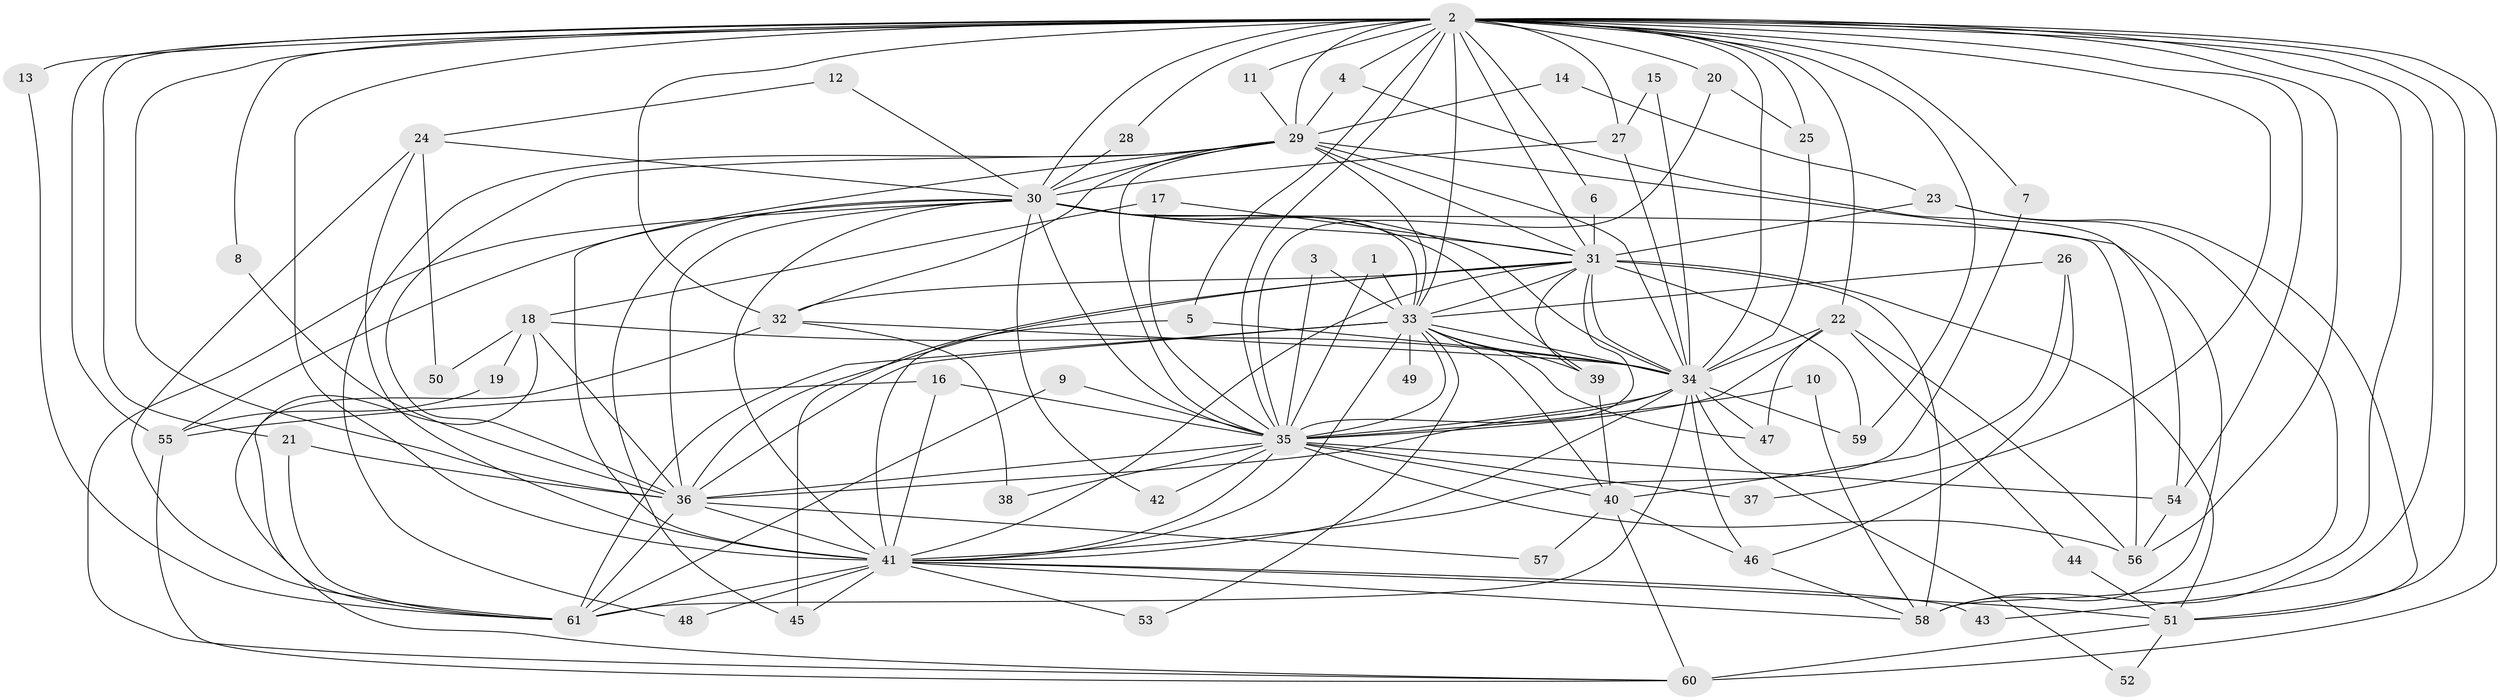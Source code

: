 // original degree distribution, {19: 0.008264462809917356, 29: 0.008264462809917356, 20: 0.008264462809917356, 18: 0.008264462809917356, 28: 0.01652892561983471, 16: 0.008264462809917356, 22: 0.008264462809917356, 23: 0.008264462809917356, 15: 0.008264462809917356, 5: 0.0743801652892562, 7: 0.024793388429752067, 2: 0.5454545454545454, 8: 0.008264462809917356, 3: 0.1652892561983471, 4: 0.09090909090909091, 6: 0.008264462809917356}
// Generated by graph-tools (version 1.1) at 2025/25/03/09/25 03:25:52]
// undirected, 61 vertices, 171 edges
graph export_dot {
graph [start="1"]
  node [color=gray90,style=filled];
  1;
  2;
  3;
  4;
  5;
  6;
  7;
  8;
  9;
  10;
  11;
  12;
  13;
  14;
  15;
  16;
  17;
  18;
  19;
  20;
  21;
  22;
  23;
  24;
  25;
  26;
  27;
  28;
  29;
  30;
  31;
  32;
  33;
  34;
  35;
  36;
  37;
  38;
  39;
  40;
  41;
  42;
  43;
  44;
  45;
  46;
  47;
  48;
  49;
  50;
  51;
  52;
  53;
  54;
  55;
  56;
  57;
  58;
  59;
  60;
  61;
  1 -- 33 [weight=1.0];
  1 -- 35 [weight=1.0];
  2 -- 4 [weight=1.0];
  2 -- 5 [weight=1.0];
  2 -- 6 [weight=1.0];
  2 -- 7 [weight=1.0];
  2 -- 8 [weight=1.0];
  2 -- 11 [weight=1.0];
  2 -- 13 [weight=2.0];
  2 -- 20 [weight=1.0];
  2 -- 21 [weight=1.0];
  2 -- 22 [weight=1.0];
  2 -- 25 [weight=1.0];
  2 -- 27 [weight=1.0];
  2 -- 28 [weight=1.0];
  2 -- 29 [weight=3.0];
  2 -- 30 [weight=2.0];
  2 -- 31 [weight=2.0];
  2 -- 32 [weight=1.0];
  2 -- 33 [weight=2.0];
  2 -- 34 [weight=4.0];
  2 -- 35 [weight=2.0];
  2 -- 36 [weight=2.0];
  2 -- 37 [weight=1.0];
  2 -- 41 [weight=3.0];
  2 -- 43 [weight=1.0];
  2 -- 51 [weight=1.0];
  2 -- 54 [weight=1.0];
  2 -- 55 [weight=1.0];
  2 -- 56 [weight=1.0];
  2 -- 58 [weight=1.0];
  2 -- 59 [weight=2.0];
  2 -- 60 [weight=2.0];
  3 -- 33 [weight=1.0];
  3 -- 35 [weight=1.0];
  4 -- 29 [weight=1.0];
  4 -- 54 [weight=1.0];
  5 -- 34 [weight=1.0];
  5 -- 41 [weight=1.0];
  6 -- 31 [weight=1.0];
  7 -- 41 [weight=1.0];
  8 -- 36 [weight=1.0];
  9 -- 35 [weight=1.0];
  9 -- 61 [weight=1.0];
  10 -- 35 [weight=1.0];
  10 -- 58 [weight=1.0];
  11 -- 29 [weight=1.0];
  12 -- 24 [weight=1.0];
  12 -- 30 [weight=1.0];
  13 -- 61 [weight=1.0];
  14 -- 23 [weight=1.0];
  14 -- 29 [weight=1.0];
  15 -- 27 [weight=1.0];
  15 -- 34 [weight=1.0];
  16 -- 35 [weight=1.0];
  16 -- 41 [weight=1.0];
  16 -- 55 [weight=1.0];
  17 -- 18 [weight=1.0];
  17 -- 31 [weight=1.0];
  17 -- 35 [weight=1.0];
  18 -- 19 [weight=1.0];
  18 -- 34 [weight=1.0];
  18 -- 36 [weight=1.0];
  18 -- 50 [weight=1.0];
  18 -- 61 [weight=1.0];
  19 -- 55 [weight=1.0];
  20 -- 25 [weight=1.0];
  20 -- 35 [weight=1.0];
  21 -- 36 [weight=1.0];
  21 -- 61 [weight=1.0];
  22 -- 34 [weight=1.0];
  22 -- 35 [weight=1.0];
  22 -- 44 [weight=1.0];
  22 -- 47 [weight=1.0];
  22 -- 56 [weight=1.0];
  23 -- 31 [weight=1.0];
  23 -- 51 [weight=1.0];
  23 -- 58 [weight=1.0];
  24 -- 30 [weight=1.0];
  24 -- 41 [weight=1.0];
  24 -- 50 [weight=1.0];
  24 -- 61 [weight=1.0];
  25 -- 34 [weight=1.0];
  26 -- 33 [weight=1.0];
  26 -- 40 [weight=1.0];
  26 -- 46 [weight=1.0];
  27 -- 30 [weight=1.0];
  27 -- 34 [weight=1.0];
  28 -- 30 [weight=1.0];
  29 -- 30 [weight=1.0];
  29 -- 31 [weight=1.0];
  29 -- 32 [weight=1.0];
  29 -- 33 [weight=2.0];
  29 -- 34 [weight=2.0];
  29 -- 35 [weight=1.0];
  29 -- 36 [weight=1.0];
  29 -- 41 [weight=1.0];
  29 -- 48 [weight=1.0];
  29 -- 58 [weight=1.0];
  30 -- 31 [weight=1.0];
  30 -- 33 [weight=1.0];
  30 -- 34 [weight=2.0];
  30 -- 35 [weight=1.0];
  30 -- 36 [weight=2.0];
  30 -- 39 [weight=2.0];
  30 -- 41 [weight=2.0];
  30 -- 42 [weight=1.0];
  30 -- 45 [weight=1.0];
  30 -- 55 [weight=1.0];
  30 -- 56 [weight=1.0];
  30 -- 60 [weight=1.0];
  31 -- 32 [weight=2.0];
  31 -- 33 [weight=2.0];
  31 -- 34 [weight=1.0];
  31 -- 35 [weight=1.0];
  31 -- 36 [weight=1.0];
  31 -- 39 [weight=1.0];
  31 -- 41 [weight=1.0];
  31 -- 45 [weight=1.0];
  31 -- 51 [weight=2.0];
  31 -- 58 [weight=1.0];
  31 -- 59 [weight=2.0];
  32 -- 34 [weight=2.0];
  32 -- 38 [weight=1.0];
  32 -- 60 [weight=1.0];
  33 -- 34 [weight=1.0];
  33 -- 35 [weight=3.0];
  33 -- 36 [weight=1.0];
  33 -- 39 [weight=1.0];
  33 -- 40 [weight=1.0];
  33 -- 41 [weight=2.0];
  33 -- 47 [weight=1.0];
  33 -- 49 [weight=1.0];
  33 -- 53 [weight=1.0];
  33 -- 61 [weight=1.0];
  34 -- 35 [weight=1.0];
  34 -- 36 [weight=1.0];
  34 -- 41 [weight=1.0];
  34 -- 46 [weight=1.0];
  34 -- 47 [weight=1.0];
  34 -- 52 [weight=1.0];
  34 -- 59 [weight=2.0];
  34 -- 61 [weight=1.0];
  35 -- 36 [weight=2.0];
  35 -- 37 [weight=1.0];
  35 -- 38 [weight=1.0];
  35 -- 40 [weight=1.0];
  35 -- 41 [weight=2.0];
  35 -- 42 [weight=1.0];
  35 -- 54 [weight=2.0];
  35 -- 56 [weight=1.0];
  36 -- 41 [weight=1.0];
  36 -- 57 [weight=1.0];
  36 -- 61 [weight=1.0];
  39 -- 40 [weight=1.0];
  40 -- 46 [weight=1.0];
  40 -- 57 [weight=1.0];
  40 -- 60 [weight=1.0];
  41 -- 43 [weight=1.0];
  41 -- 45 [weight=1.0];
  41 -- 48 [weight=1.0];
  41 -- 51 [weight=1.0];
  41 -- 53 [weight=1.0];
  41 -- 58 [weight=1.0];
  41 -- 61 [weight=1.0];
  44 -- 51 [weight=1.0];
  46 -- 58 [weight=1.0];
  51 -- 52 [weight=1.0];
  51 -- 60 [weight=1.0];
  54 -- 56 [weight=1.0];
  55 -- 60 [weight=1.0];
}
